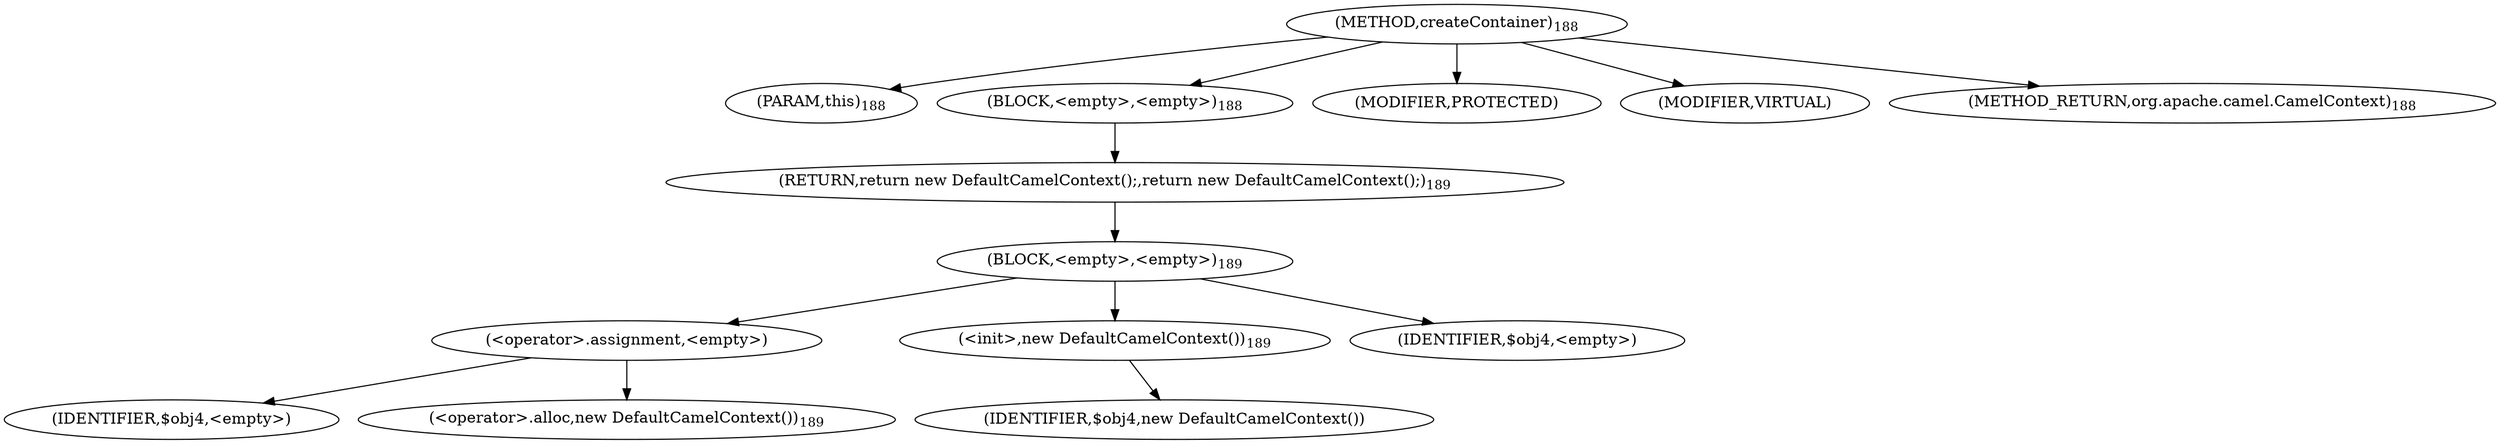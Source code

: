 digraph "createContainer" {  
"318" [label = <(METHOD,createContainer)<SUB>188</SUB>> ]
"319" [label = <(PARAM,this)<SUB>188</SUB>> ]
"320" [label = <(BLOCK,&lt;empty&gt;,&lt;empty&gt;)<SUB>188</SUB>> ]
"321" [label = <(RETURN,return new DefaultCamelContext();,return new DefaultCamelContext();)<SUB>189</SUB>> ]
"322" [label = <(BLOCK,&lt;empty&gt;,&lt;empty&gt;)<SUB>189</SUB>> ]
"323" [label = <(&lt;operator&gt;.assignment,&lt;empty&gt;)> ]
"324" [label = <(IDENTIFIER,$obj4,&lt;empty&gt;)> ]
"325" [label = <(&lt;operator&gt;.alloc,new DefaultCamelContext())<SUB>189</SUB>> ]
"326" [label = <(&lt;init&gt;,new DefaultCamelContext())<SUB>189</SUB>> ]
"327" [label = <(IDENTIFIER,$obj4,new DefaultCamelContext())> ]
"328" [label = <(IDENTIFIER,$obj4,&lt;empty&gt;)> ]
"329" [label = <(MODIFIER,PROTECTED)> ]
"330" [label = <(MODIFIER,VIRTUAL)> ]
"331" [label = <(METHOD_RETURN,org.apache.camel.CamelContext)<SUB>188</SUB>> ]
  "318" -> "319" 
  "318" -> "320" 
  "318" -> "329" 
  "318" -> "330" 
  "318" -> "331" 
  "320" -> "321" 
  "321" -> "322" 
  "322" -> "323" 
  "322" -> "326" 
  "322" -> "328" 
  "323" -> "324" 
  "323" -> "325" 
  "326" -> "327" 
}
